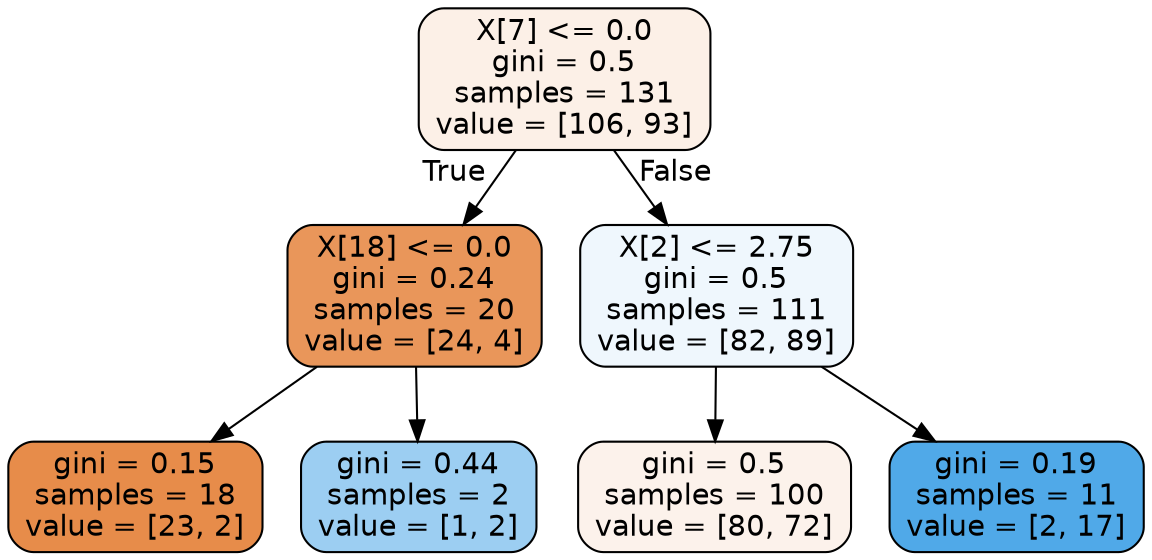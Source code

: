 digraph Tree {
node [shape=box, style="filled, rounded", color="black", fontname=helvetica] ;
edge [fontname=helvetica] ;
0 [label="X[7] <= 0.0\ngini = 0.5\nsamples = 131\nvalue = [106, 93]", fillcolor="#fcf0e7"] ;
1 [label="X[18] <= 0.0\ngini = 0.24\nsamples = 20\nvalue = [24, 4]", fillcolor="#e9965a"] ;
0 -> 1 [labeldistance=2.5, labelangle=45, headlabel="True"] ;
2 [label="gini = 0.15\nsamples = 18\nvalue = [23, 2]", fillcolor="#e78c4a"] ;
1 -> 2 ;
3 [label="gini = 0.44\nsamples = 2\nvalue = [1, 2]", fillcolor="#9ccef2"] ;
1 -> 3 ;
4 [label="X[2] <= 2.75\ngini = 0.5\nsamples = 111\nvalue = [82, 89]", fillcolor="#eff7fd"] ;
0 -> 4 [labeldistance=2.5, labelangle=-45, headlabel="False"] ;
5 [label="gini = 0.5\nsamples = 100\nvalue = [80, 72]", fillcolor="#fcf2eb"] ;
4 -> 5 ;
6 [label="gini = 0.19\nsamples = 11\nvalue = [2, 17]", fillcolor="#50a9e8"] ;
4 -> 6 ;
}